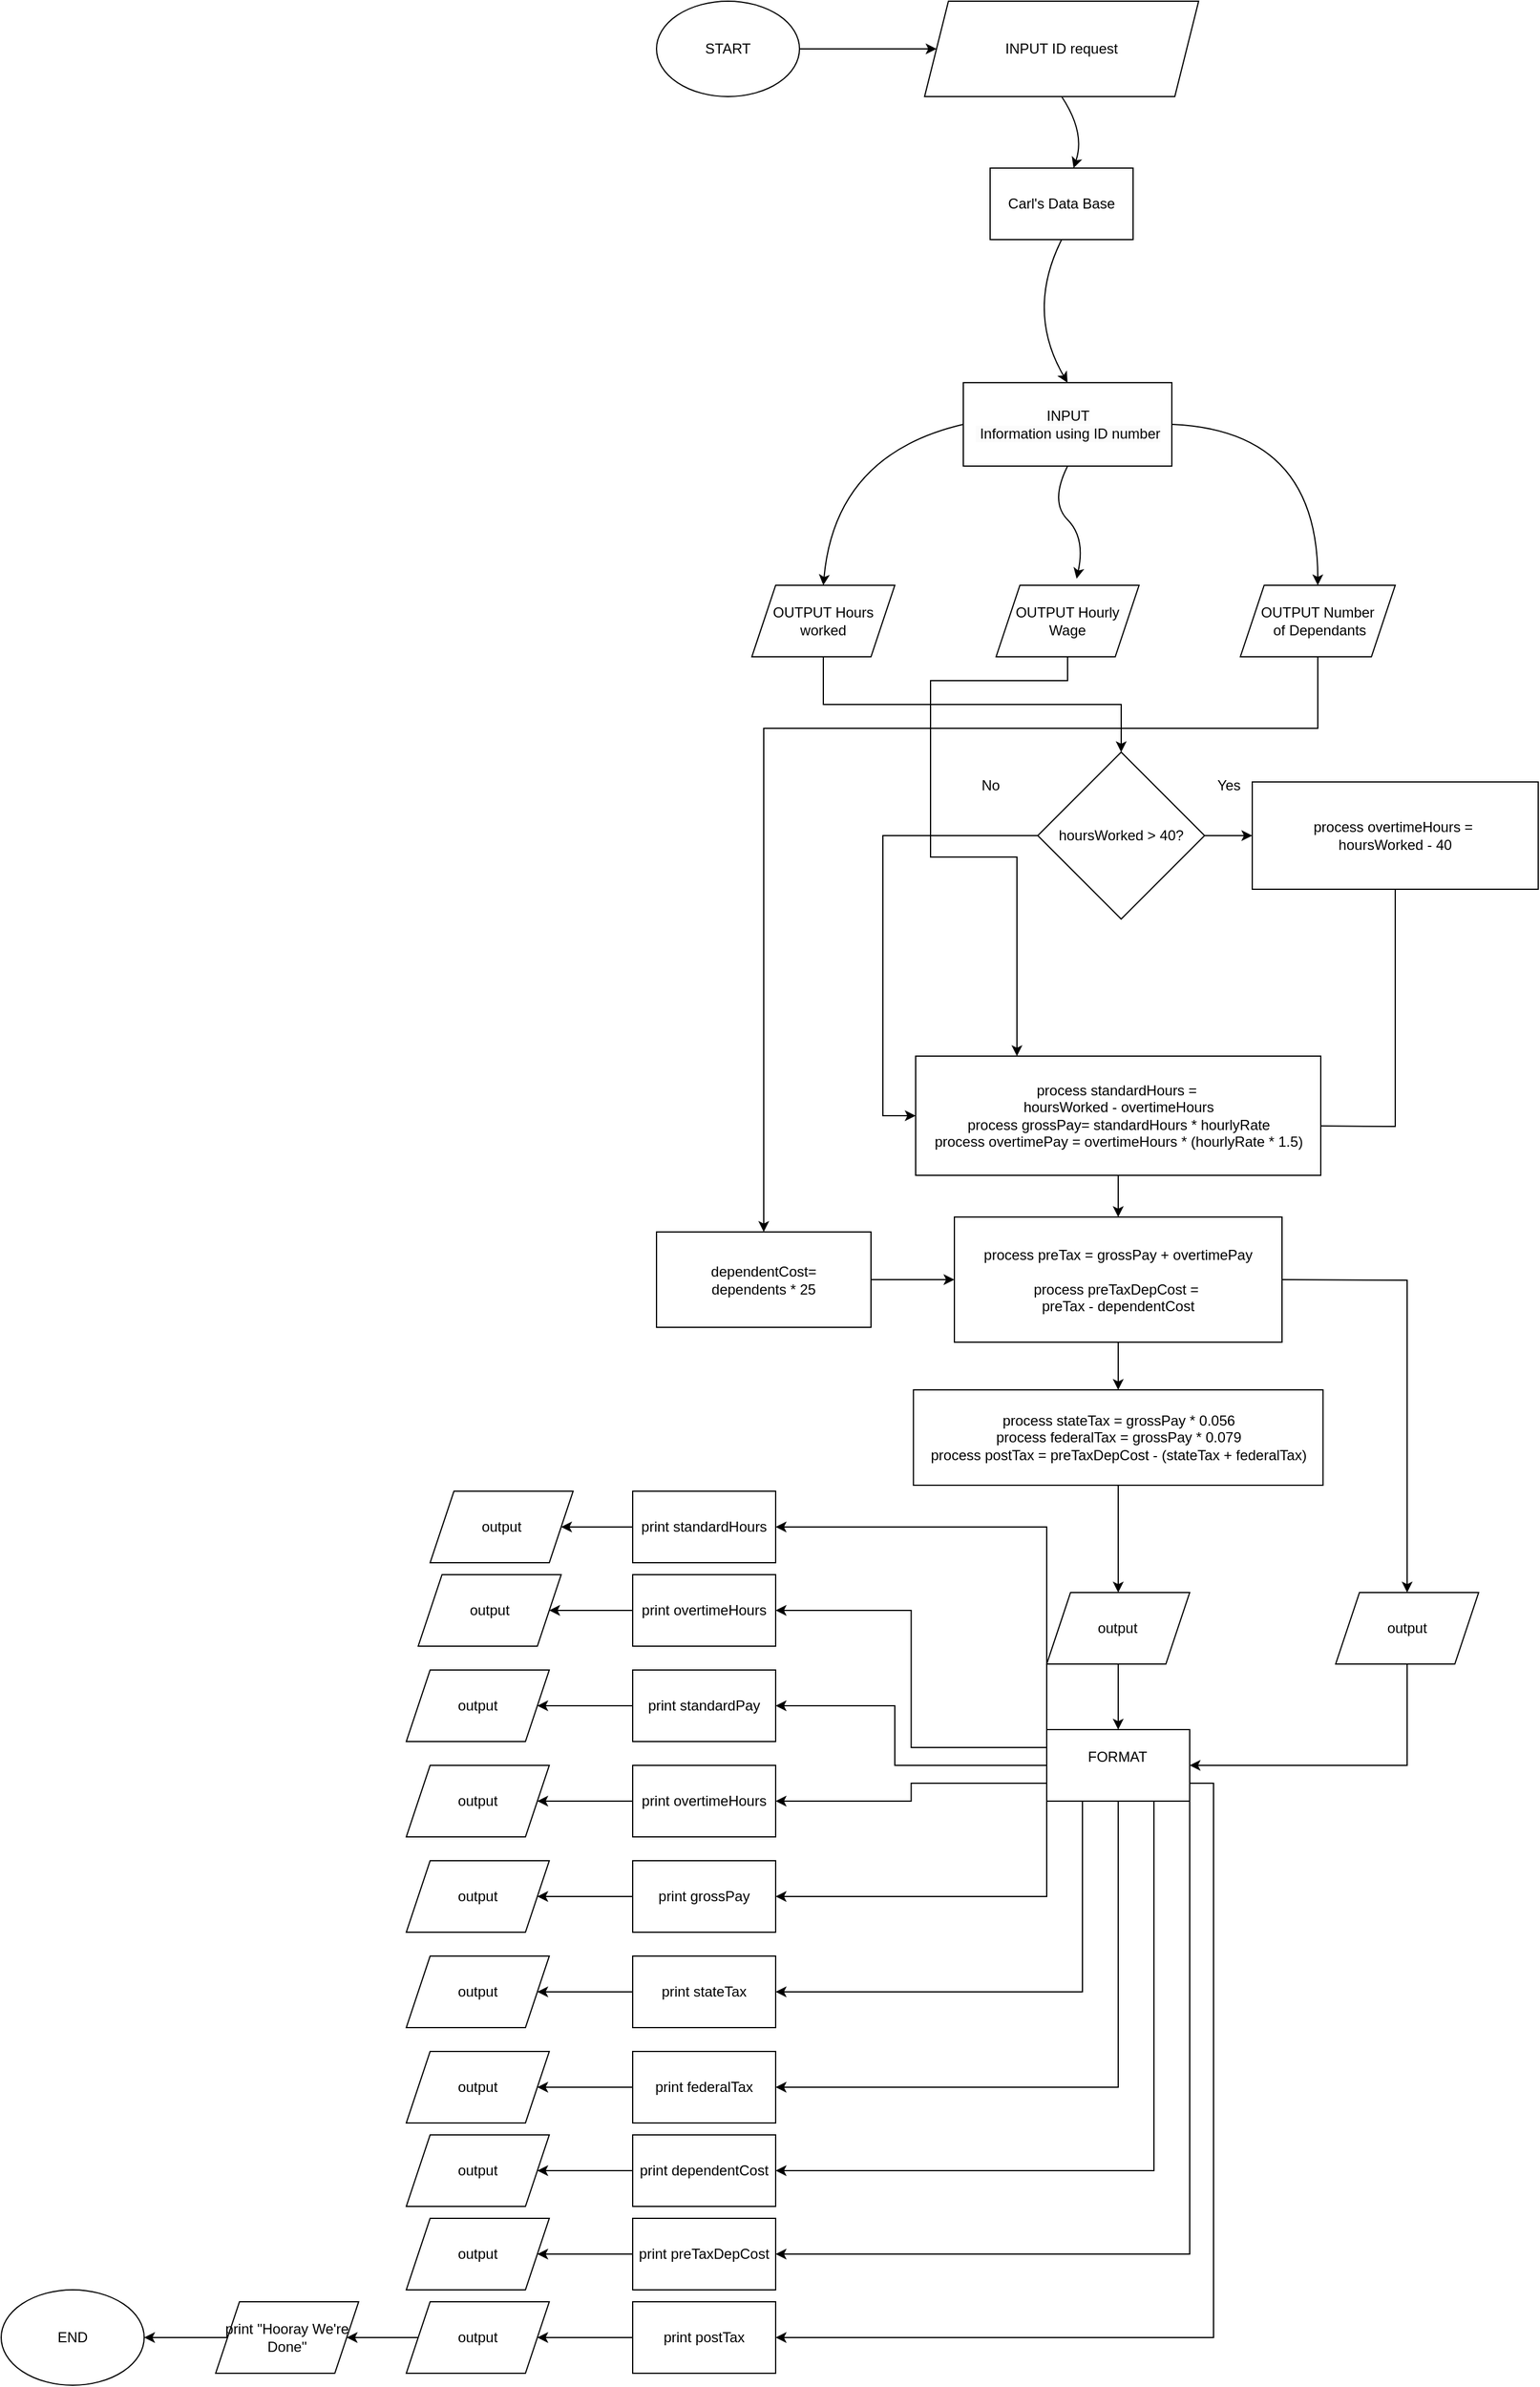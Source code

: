 <mxfile version="24.7.12">
  <diagram name="Page-1" id="esMmEqDtiHe8ynMrBO5d">
    <mxGraphModel dx="1203" dy="1135" grid="1" gridSize="10" guides="1" tooltips="1" connect="1" arrows="1" fold="1" page="1" pageScale="2" pageWidth="850" pageHeight="1100" math="0" shadow="0">
      <root>
        <mxCell id="0" />
        <mxCell id="1" parent="0" />
        <mxCell id="Tp-x2qTyDvBHqINrgSqc-6" value="" style="edgeStyle=orthogonalEdgeStyle;rounded=0;orthogonalLoop=1;jettySize=auto;html=1;" edge="1" parent="1" source="Tp-x2qTyDvBHqINrgSqc-8">
          <mxGeometry relative="1" as="geometry">
            <mxPoint x="1310" y="710" as="targetPoint" />
          </mxGeometry>
        </mxCell>
        <mxCell id="Tp-x2qTyDvBHqINrgSqc-7" style="edgeStyle=orthogonalEdgeStyle;rounded=0;orthogonalLoop=1;jettySize=auto;html=1;entryX=0;entryY=0.5;entryDx=0;entryDy=0;exitX=0;exitY=0.5;exitDx=0;exitDy=0;" edge="1" parent="1" source="Tp-x2qTyDvBHqINrgSqc-8" target="Tp-x2qTyDvBHqINrgSqc-15">
          <mxGeometry relative="1" as="geometry">
            <mxPoint x="1049.95" y="1005" as="targetPoint" />
            <mxPoint x="1130.003" y="825.053" as="sourcePoint" />
            <Array as="points">
              <mxPoint x="1000" y="710" />
              <mxPoint x="1000" y="945" />
            </Array>
          </mxGeometry>
        </mxCell>
        <mxCell id="Tp-x2qTyDvBHqINrgSqc-8" value="hoursWorked &amp;gt; 40?" style="rhombus;whiteSpace=wrap;html=1;" vertex="1" parent="1">
          <mxGeometry x="1130" y="640" width="140" height="140" as="geometry" />
        </mxCell>
        <mxCell id="Tp-x2qTyDvBHqINrgSqc-9" value="" style="edgeStyle=orthogonalEdgeStyle;rounded=0;orthogonalLoop=1;jettySize=auto;html=1;" edge="1" parent="1" source="Tp-x2qTyDvBHqINrgSqc-10" target="Tp-x2qTyDvBHqINrgSqc-13">
          <mxGeometry relative="1" as="geometry" />
        </mxCell>
        <mxCell id="Tp-x2qTyDvBHqINrgSqc-10" value="&lt;span style=&quot;background-color: initial;&quot;&gt;process preTax = grossPay + overtimePay&lt;br&gt;&lt;br&gt;process preTaxDepCost =&amp;nbsp;&lt;/span&gt;&lt;div&gt;preTax - dependentCost&lt;/div&gt;" style="shape=label;whiteSpace=wrap;html=1;fixedSize=1;rounded=0;" vertex="1" parent="1">
          <mxGeometry x="1060" y="1030" width="275" height="105" as="geometry" />
        </mxCell>
        <mxCell id="Tp-x2qTyDvBHqINrgSqc-11" value="" style="endArrow=classic;html=1;rounded=0;exitX=0.5;exitY=1;exitDx=0;exitDy=0;entryX=0.964;entryY=0.585;entryDx=0;entryDy=0;entryPerimeter=0;" edge="1" parent="1" target="Tp-x2qTyDvBHqINrgSqc-15">
          <mxGeometry width="50" height="50" relative="1" as="geometry">
            <mxPoint x="1430" y="755" as="sourcePoint" />
            <mxPoint x="1200" y="915" as="targetPoint" />
            <Array as="points">
              <mxPoint x="1430" y="954" />
            </Array>
          </mxGeometry>
        </mxCell>
        <mxCell id="Tp-x2qTyDvBHqINrgSqc-12" value="" style="edgeStyle=orthogonalEdgeStyle;rounded=0;orthogonalLoop=1;jettySize=auto;html=1;" edge="1" parent="1" source="Tp-x2qTyDvBHqINrgSqc-13" target="Tp-x2qTyDvBHqINrgSqc-22">
          <mxGeometry relative="1" as="geometry" />
        </mxCell>
        <mxCell id="Tp-x2qTyDvBHqINrgSqc-13" value="process stateTax = grossPay * 0.056&lt;div&gt;process federalTax = grossPay * 0.079&lt;/div&gt;&lt;div&gt;process postTax = preTaxDepCost - (stateTax + federalTax)&lt;/div&gt;" style="shape=label;whiteSpace=wrap;html=1;fixedSize=1;rounded=0;" vertex="1" parent="1">
          <mxGeometry x="1025.63" y="1175" width="343.75" height="80" as="geometry" />
        </mxCell>
        <mxCell id="Tp-x2qTyDvBHqINrgSqc-14" value="" style="edgeStyle=orthogonalEdgeStyle;rounded=0;orthogonalLoop=1;jettySize=auto;html=1;" edge="1" parent="1" source="Tp-x2qTyDvBHqINrgSqc-15" target="Tp-x2qTyDvBHqINrgSqc-10">
          <mxGeometry relative="1" as="geometry" />
        </mxCell>
        <mxCell id="Tp-x2qTyDvBHqINrgSqc-15" value="&lt;div&gt;process standardHours =&amp;nbsp;&lt;br&gt;hoursWorked - overtimeHours&lt;br&gt;process grossPay= standardHours * hourlyRate&lt;/div&gt;&lt;div&gt;process overtimePay = overtimeHours * (hourlyRate * 1.5)&lt;br&gt;&lt;/div&gt;" style="shape=label;whiteSpace=wrap;html=1;fixedSize=1;rounded=0;" vertex="1" parent="1">
          <mxGeometry x="1027.5" y="895" width="340" height="100" as="geometry" />
        </mxCell>
        <mxCell id="Tp-x2qTyDvBHqINrgSqc-16" value="" style="edgeStyle=orthogonalEdgeStyle;rounded=0;orthogonalLoop=1;jettySize=auto;html=1;" edge="1" parent="1" source="Tp-x2qTyDvBHqINrgSqc-17" target="Tp-x2qTyDvBHqINrgSqc-10">
          <mxGeometry relative="1" as="geometry" />
        </mxCell>
        <mxCell id="Tp-x2qTyDvBHqINrgSqc-17" value="dependentCost= &lt;br&gt;dependents * 25" style="shape=label;whiteSpace=wrap;html=1;fixedSize=1;rounded=0;" vertex="1" parent="1">
          <mxGeometry x="810" y="1042.5" width="180" height="80" as="geometry" />
        </mxCell>
        <mxCell id="Tp-x2qTyDvBHqINrgSqc-18" value="Yes" style="text;html=1;align=center;verticalAlign=middle;resizable=0;points=[];autosize=1;strokeColor=none;fillColor=none;" vertex="1" parent="1">
          <mxGeometry x="1270" y="653" width="40" height="30" as="geometry" />
        </mxCell>
        <mxCell id="Tp-x2qTyDvBHqINrgSqc-19" value="No" style="text;html=1;align=center;verticalAlign=middle;resizable=0;points=[];autosize=1;strokeColor=none;fillColor=none;" vertex="1" parent="1">
          <mxGeometry x="1070" y="653" width="40" height="30" as="geometry" />
        </mxCell>
        <mxCell id="Tp-x2qTyDvBHqINrgSqc-20" value="" style="endArrow=classic;html=1;rounded=0;exitX=1;exitY=0.5;exitDx=0;exitDy=0;entryX=0.5;entryY=0;entryDx=0;entryDy=0;" edge="1" parent="1" source="Tp-x2qTyDvBHqINrgSqc-10" target="Tp-x2qTyDvBHqINrgSqc-21">
          <mxGeometry width="50" height="50" relative="1" as="geometry">
            <mxPoint x="1230" y="1175" as="sourcePoint" />
            <mxPoint x="1440" y="1365" as="targetPoint" />
            <Array as="points">
              <mxPoint x="1440" y="1083" />
            </Array>
          </mxGeometry>
        </mxCell>
        <mxCell id="Tp-x2qTyDvBHqINrgSqc-87" style="edgeStyle=orthogonalEdgeStyle;rounded=0;orthogonalLoop=1;jettySize=auto;html=1;exitX=0.5;exitY=1;exitDx=0;exitDy=0;entryX=1;entryY=0.5;entryDx=0;entryDy=0;" edge="1" parent="1" source="Tp-x2qTyDvBHqINrgSqc-21" target="Tp-x2qTyDvBHqINrgSqc-85">
          <mxGeometry relative="1" as="geometry" />
        </mxCell>
        <mxCell id="Tp-x2qTyDvBHqINrgSqc-21" value="output" style="rounded=0;whiteSpace=wrap;html=1;shape=parallelogram;perimeter=parallelogramPerimeter;fixedSize=1;" vertex="1" parent="1">
          <mxGeometry x="1380" y="1345" width="120" height="60" as="geometry" />
        </mxCell>
        <mxCell id="Tp-x2qTyDvBHqINrgSqc-86" value="" style="edgeStyle=orthogonalEdgeStyle;rounded=0;orthogonalLoop=1;jettySize=auto;html=1;" edge="1" parent="1" source="Tp-x2qTyDvBHqINrgSqc-22" target="Tp-x2qTyDvBHqINrgSqc-85">
          <mxGeometry relative="1" as="geometry" />
        </mxCell>
        <mxCell id="Tp-x2qTyDvBHqINrgSqc-22" value="output" style="whiteSpace=wrap;html=1;shape=parallelogram;perimeter=parallelogramPerimeter;fixedSize=1;" vertex="1" parent="1">
          <mxGeometry x="1137.495" y="1345" width="120" height="60" as="geometry" />
        </mxCell>
        <mxCell id="Tp-x2qTyDvBHqINrgSqc-35" value="Carl&#39;s Data Base" style="rounded=0;whiteSpace=wrap;html=1;" vertex="1" parent="1">
          <mxGeometry x="1090" y="150" width="120" height="60" as="geometry" />
        </mxCell>
        <mxCell id="Tp-x2qTyDvBHqINrgSqc-48" style="edgeStyle=orthogonalEdgeStyle;rounded=0;orthogonalLoop=1;jettySize=auto;html=1;exitX=0.5;exitY=1;exitDx=0;exitDy=0;entryX=0.5;entryY=0;entryDx=0;entryDy=0;" edge="1" parent="1" source="Tp-x2qTyDvBHqINrgSqc-36" target="Tp-x2qTyDvBHqINrgSqc-8">
          <mxGeometry relative="1" as="geometry" />
        </mxCell>
        <mxCell id="Tp-x2qTyDvBHqINrgSqc-36" value="OUTPUT Hours worked" style="shape=parallelogram;perimeter=parallelogramPerimeter;whiteSpace=wrap;html=1;fixedSize=1;rounded=0;" vertex="1" parent="1">
          <mxGeometry x="890" y="500" width="120" height="60" as="geometry" />
        </mxCell>
        <mxCell id="Tp-x2qTyDvBHqINrgSqc-51" style="edgeStyle=orthogonalEdgeStyle;rounded=0;orthogonalLoop=1;jettySize=auto;html=1;exitX=0.5;exitY=1;exitDx=0;exitDy=0;entryX=0.25;entryY=0;entryDx=0;entryDy=0;" edge="1" parent="1" source="Tp-x2qTyDvBHqINrgSqc-37" target="Tp-x2qTyDvBHqINrgSqc-15">
          <mxGeometry relative="1" as="geometry">
            <Array as="points">
              <mxPoint x="1155" y="580" />
              <mxPoint x="1040" y="580" />
              <mxPoint x="1040" y="728" />
              <mxPoint x="1113" y="728" />
            </Array>
          </mxGeometry>
        </mxCell>
        <mxCell id="Tp-x2qTyDvBHqINrgSqc-37" value="OUTPUT Hourly Wage" style="shape=parallelogram;perimeter=parallelogramPerimeter;whiteSpace=wrap;html=1;fixedSize=1;rounded=0;" vertex="1" parent="1">
          <mxGeometry x="1095" y="500" width="120" height="60" as="geometry" />
        </mxCell>
        <mxCell id="Tp-x2qTyDvBHqINrgSqc-47" style="edgeStyle=orthogonalEdgeStyle;rounded=0;orthogonalLoop=1;jettySize=auto;html=1;exitX=0.5;exitY=1;exitDx=0;exitDy=0;entryX=0.5;entryY=0;entryDx=0;entryDy=0;" edge="1" parent="1" source="Tp-x2qTyDvBHqINrgSqc-38" target="Tp-x2qTyDvBHqINrgSqc-17">
          <mxGeometry relative="1" as="geometry">
            <Array as="points">
              <mxPoint x="1365" y="620" />
              <mxPoint x="900" y="620" />
            </Array>
          </mxGeometry>
        </mxCell>
        <mxCell id="Tp-x2qTyDvBHqINrgSqc-38" value="OUTPUT Number&lt;div&gt;&amp;nbsp;of Dependants&lt;/div&gt;" style="shape=parallelogram;perimeter=parallelogramPerimeter;whiteSpace=wrap;html=1;fixedSize=1;rounded=0;" vertex="1" parent="1">
          <mxGeometry x="1300" y="500" width="130" height="60" as="geometry" />
        </mxCell>
        <mxCell id="Tp-x2qTyDvBHqINrgSqc-39" value="" style="endArrow=classic;html=1;rounded=0;entryX=0.563;entryY=-0.092;entryDx=0;entryDy=0;entryPerimeter=0;exitX=0.5;exitY=1;exitDx=0;exitDy=0;curved=1;" edge="1" parent="1" source="Tp-x2qTyDvBHqINrgSqc-45" target="Tp-x2qTyDvBHqINrgSqc-37">
          <mxGeometry width="50" height="50" relative="1" as="geometry">
            <mxPoint x="1150" y="440" as="sourcePoint" />
            <mxPoint x="1240" y="320" as="targetPoint" />
            <Array as="points">
              <mxPoint x="1140" y="430" />
              <mxPoint x="1170" y="460" />
            </Array>
          </mxGeometry>
        </mxCell>
        <mxCell id="Tp-x2qTyDvBHqINrgSqc-40" value="" style="endArrow=classic;html=1;rounded=0;entryX=0.5;entryY=0;entryDx=0;entryDy=0;exitX=0;exitY=0.5;exitDx=0;exitDy=0;curved=1;" edge="1" parent="1" source="Tp-x2qTyDvBHqINrgSqc-45" target="Tp-x2qTyDvBHqINrgSqc-36">
          <mxGeometry width="50" height="50" relative="1" as="geometry">
            <mxPoint x="1155" y="400" as="sourcePoint" />
            <mxPoint x="1240" y="320" as="targetPoint" />
            <Array as="points">
              <mxPoint x="960" y="390" />
            </Array>
          </mxGeometry>
        </mxCell>
        <mxCell id="Tp-x2qTyDvBHqINrgSqc-41" value="" style="endArrow=classic;html=1;rounded=0;exitX=1;exitY=0.5;exitDx=0;exitDy=0;entryX=0.5;entryY=0;entryDx=0;entryDy=0;curved=1;" edge="1" parent="1" source="Tp-x2qTyDvBHqINrgSqc-45" target="Tp-x2qTyDvBHqINrgSqc-38">
          <mxGeometry width="50" height="50" relative="1" as="geometry">
            <mxPoint x="1155" y="400" as="sourcePoint" />
            <mxPoint x="1240" y="320" as="targetPoint" />
            <Array as="points">
              <mxPoint x="1365" y="370" />
            </Array>
          </mxGeometry>
        </mxCell>
        <mxCell id="Tp-x2qTyDvBHqINrgSqc-43" value="INPUT ID request" style="shape=parallelogram;perimeter=parallelogramPerimeter;whiteSpace=wrap;html=1;fixedSize=1;rounded=0;" vertex="1" parent="1">
          <mxGeometry x="1035" y="10" width="230" height="80" as="geometry" />
        </mxCell>
        <mxCell id="Tp-x2qTyDvBHqINrgSqc-44" value="" style="endArrow=classic;html=1;rounded=0;exitX=0.5;exitY=1;exitDx=0;exitDy=0;curved=1;" edge="1" parent="1" source="Tp-x2qTyDvBHqINrgSqc-43" target="Tp-x2qTyDvBHqINrgSqc-35">
          <mxGeometry width="50" height="50" relative="1" as="geometry">
            <mxPoint x="1170" y="370" as="sourcePoint" />
            <mxPoint x="1220" y="320" as="targetPoint" />
            <Array as="points">
              <mxPoint x="1170" y="120" />
            </Array>
          </mxGeometry>
        </mxCell>
        <mxCell id="Tp-x2qTyDvBHqINrgSqc-45" value="&lt;br&gt;&lt;span style=&quot;color: rgb(0, 0, 0); font-family: Helvetica; font-size: 12px; font-style: normal; font-variant-ligatures: normal; font-variant-caps: normal; font-weight: 400; letter-spacing: normal; orphans: 2; text-align: center; text-indent: 0px; text-transform: none; widows: 2; word-spacing: 0px; -webkit-text-stroke-width: 0px; white-space: normal; background-color: rgb(251, 251, 251); text-decoration-thickness: initial; text-decoration-style: initial; text-decoration-color: initial; display: inline !important; float: none;&quot;&gt;INPUT&lt;/span&gt;&lt;div&gt;&lt;span style=&quot;color: rgb(0, 0, 0); font-family: Helvetica; font-size: 12px; font-style: normal; font-variant-ligatures: normal; font-variant-caps: normal; font-weight: 400; letter-spacing: normal; orphans: 2; text-align: center; text-indent: 0px; text-transform: none; widows: 2; word-spacing: 0px; -webkit-text-stroke-width: 0px; white-space: normal; background-color: rgb(251, 251, 251); text-decoration-thickness: initial; text-decoration-style: initial; text-decoration-color: initial; display: inline !important; float: none;&quot;&gt;&amp;nbsp;Information using ID number&lt;/span&gt;&lt;br&gt;&lt;br&gt;&lt;/div&gt;" style="rounded=0;whiteSpace=wrap;html=1;" vertex="1" parent="1">
          <mxGeometry x="1067.5" y="330" width="175" height="70" as="geometry" />
        </mxCell>
        <mxCell id="Tp-x2qTyDvBHqINrgSqc-46" value="" style="endArrow=classic;html=1;rounded=0;exitX=0.5;exitY=1;exitDx=0;exitDy=0;entryX=0.5;entryY=0;entryDx=0;entryDy=0;curved=1;" edge="1" parent="1" source="Tp-x2qTyDvBHqINrgSqc-35" target="Tp-x2qTyDvBHqINrgSqc-45">
          <mxGeometry width="50" height="50" relative="1" as="geometry">
            <mxPoint x="1170" y="370" as="sourcePoint" />
            <mxPoint x="1220" y="320" as="targetPoint" />
            <Array as="points">
              <mxPoint x="1120" y="270" />
            </Array>
          </mxGeometry>
        </mxCell>
        <mxCell id="Tp-x2qTyDvBHqINrgSqc-50" value="process overtimeHours =&amp;nbsp;&lt;br&gt;hoursWorked - 40" style="shape=label;whiteSpace=wrap;html=1;fixedSize=1;rounded=0;" vertex="1" parent="1">
          <mxGeometry x="1310" y="665" width="240" height="90" as="geometry" />
        </mxCell>
        <mxCell id="Tp-x2qTyDvBHqINrgSqc-53" style="edgeStyle=orthogonalEdgeStyle;rounded=0;orthogonalLoop=1;jettySize=auto;html=1;exitX=1;exitY=0.5;exitDx=0;exitDy=0;" edge="1" parent="1" source="Tp-x2qTyDvBHqINrgSqc-52" target="Tp-x2qTyDvBHqINrgSqc-43">
          <mxGeometry relative="1" as="geometry" />
        </mxCell>
        <mxCell id="Tp-x2qTyDvBHqINrgSqc-52" value="START" style="ellipse;whiteSpace=wrap;html=1;" vertex="1" parent="1">
          <mxGeometry x="810" y="10" width="120" height="80" as="geometry" />
        </mxCell>
        <mxCell id="Tp-x2qTyDvBHqINrgSqc-81" value="" style="edgeStyle=orthogonalEdgeStyle;rounded=0;orthogonalLoop=1;jettySize=auto;html=1;" edge="1" parent="1" source="Tp-x2qTyDvBHqINrgSqc-54" target="Tp-x2qTyDvBHqINrgSqc-68">
          <mxGeometry relative="1" as="geometry" />
        </mxCell>
        <mxCell id="Tp-x2qTyDvBHqINrgSqc-54" value="print federalTax" style="rounded=0;whiteSpace=wrap;html=1;" vertex="1" parent="1">
          <mxGeometry x="790" y="1730" width="120" height="60" as="geometry" />
        </mxCell>
        <mxCell id="Tp-x2qTyDvBHqINrgSqc-80" value="" style="edgeStyle=orthogonalEdgeStyle;rounded=0;orthogonalLoop=1;jettySize=auto;html=1;" edge="1" parent="1" source="Tp-x2qTyDvBHqINrgSqc-55" target="Tp-x2qTyDvBHqINrgSqc-69">
          <mxGeometry relative="1" as="geometry" />
        </mxCell>
        <mxCell id="Tp-x2qTyDvBHqINrgSqc-55" value="print stateTax" style="rounded=0;whiteSpace=wrap;html=1;" vertex="1" parent="1">
          <mxGeometry x="790" y="1650" width="120" height="60" as="geometry" />
        </mxCell>
        <mxCell id="Tp-x2qTyDvBHqINrgSqc-79" value="" style="edgeStyle=orthogonalEdgeStyle;rounded=0;orthogonalLoop=1;jettySize=auto;html=1;" edge="1" parent="1" source="Tp-x2qTyDvBHqINrgSqc-56" target="Tp-x2qTyDvBHqINrgSqc-70">
          <mxGeometry relative="1" as="geometry" />
        </mxCell>
        <mxCell id="Tp-x2qTyDvBHqINrgSqc-56" value="print grossPay" style="rounded=0;whiteSpace=wrap;html=1;" vertex="1" parent="1">
          <mxGeometry x="790" y="1570" width="120" height="60" as="geometry" />
        </mxCell>
        <mxCell id="Tp-x2qTyDvBHqINrgSqc-78" value="" style="edgeStyle=orthogonalEdgeStyle;rounded=0;orthogonalLoop=1;jettySize=auto;html=1;" edge="1" parent="1" source="Tp-x2qTyDvBHqINrgSqc-57" target="Tp-x2qTyDvBHqINrgSqc-71">
          <mxGeometry relative="1" as="geometry" />
        </mxCell>
        <mxCell id="Tp-x2qTyDvBHqINrgSqc-57" value="print overtimeHours" style="rounded=0;whiteSpace=wrap;html=1;" vertex="1" parent="1">
          <mxGeometry x="790" y="1490" width="120" height="60" as="geometry" />
        </mxCell>
        <mxCell id="Tp-x2qTyDvBHqINrgSqc-77" value="" style="edgeStyle=orthogonalEdgeStyle;rounded=0;orthogonalLoop=1;jettySize=auto;html=1;" edge="1" parent="1" source="Tp-x2qTyDvBHqINrgSqc-58" target="Tp-x2qTyDvBHqINrgSqc-72">
          <mxGeometry relative="1" as="geometry" />
        </mxCell>
        <mxCell id="Tp-x2qTyDvBHqINrgSqc-58" value="print standardPay" style="rounded=0;whiteSpace=wrap;html=1;" vertex="1" parent="1">
          <mxGeometry x="790" y="1410" width="120" height="60" as="geometry" />
        </mxCell>
        <mxCell id="Tp-x2qTyDvBHqINrgSqc-76" value="" style="edgeStyle=orthogonalEdgeStyle;rounded=0;orthogonalLoop=1;jettySize=auto;html=1;" edge="1" parent="1" source="Tp-x2qTyDvBHqINrgSqc-59" target="Tp-x2qTyDvBHqINrgSqc-73">
          <mxGeometry relative="1" as="geometry" />
        </mxCell>
        <mxCell id="Tp-x2qTyDvBHqINrgSqc-59" value="print overtimeHours" style="rounded=0;whiteSpace=wrap;html=1;" vertex="1" parent="1">
          <mxGeometry x="790" y="1330" width="120" height="60" as="geometry" />
        </mxCell>
        <mxCell id="Tp-x2qTyDvBHqINrgSqc-75" value="" style="edgeStyle=orthogonalEdgeStyle;rounded=0;orthogonalLoop=1;jettySize=auto;html=1;" edge="1" parent="1" source="Tp-x2qTyDvBHqINrgSqc-60" target="Tp-x2qTyDvBHqINrgSqc-74">
          <mxGeometry relative="1" as="geometry" />
        </mxCell>
        <mxCell id="Tp-x2qTyDvBHqINrgSqc-60" value="print standardHours" style="rounded=0;whiteSpace=wrap;html=1;" vertex="1" parent="1">
          <mxGeometry x="790" y="1260" width="120" height="60" as="geometry" />
        </mxCell>
        <mxCell id="Tp-x2qTyDvBHqINrgSqc-82" value="" style="edgeStyle=orthogonalEdgeStyle;rounded=0;orthogonalLoop=1;jettySize=auto;html=1;" edge="1" parent="1" source="Tp-x2qTyDvBHqINrgSqc-61" target="Tp-x2qTyDvBHqINrgSqc-67">
          <mxGeometry relative="1" as="geometry" />
        </mxCell>
        <mxCell id="Tp-x2qTyDvBHqINrgSqc-61" value="print dependentCost" style="rounded=0;whiteSpace=wrap;html=1;" vertex="1" parent="1">
          <mxGeometry x="790" y="1800" width="120" height="60" as="geometry" />
        </mxCell>
        <mxCell id="Tp-x2qTyDvBHqINrgSqc-83" value="" style="edgeStyle=orthogonalEdgeStyle;rounded=0;orthogonalLoop=1;jettySize=auto;html=1;" edge="1" parent="1" source="Tp-x2qTyDvBHqINrgSqc-62" target="Tp-x2qTyDvBHqINrgSqc-66">
          <mxGeometry relative="1" as="geometry" />
        </mxCell>
        <mxCell id="Tp-x2qTyDvBHqINrgSqc-62" value="print preTaxDepCost" style="rounded=0;whiteSpace=wrap;html=1;" vertex="1" parent="1">
          <mxGeometry x="790" y="1870" width="120" height="60" as="geometry" />
        </mxCell>
        <mxCell id="Tp-x2qTyDvBHqINrgSqc-84" value="" style="edgeStyle=orthogonalEdgeStyle;rounded=0;orthogonalLoop=1;jettySize=auto;html=1;" edge="1" parent="1" source="Tp-x2qTyDvBHqINrgSqc-63" target="Tp-x2qTyDvBHqINrgSqc-65">
          <mxGeometry relative="1" as="geometry" />
        </mxCell>
        <mxCell id="Tp-x2qTyDvBHqINrgSqc-63" value="print postTax" style="rounded=0;whiteSpace=wrap;html=1;" vertex="1" parent="1">
          <mxGeometry x="790" y="1940" width="120" height="60" as="geometry" />
        </mxCell>
        <mxCell id="Tp-x2qTyDvBHqINrgSqc-99" value="" style="edgeStyle=orthogonalEdgeStyle;rounded=0;orthogonalLoop=1;jettySize=auto;html=1;" edge="1" parent="1" source="Tp-x2qTyDvBHqINrgSqc-65" target="Tp-x2qTyDvBHqINrgSqc-98">
          <mxGeometry relative="1" as="geometry" />
        </mxCell>
        <mxCell id="Tp-x2qTyDvBHqINrgSqc-65" value="output" style="whiteSpace=wrap;html=1;shape=parallelogram;perimeter=parallelogramPerimeter;fixedSize=1;" vertex="1" parent="1">
          <mxGeometry x="599.995" y="1940" width="120" height="60" as="geometry" />
        </mxCell>
        <mxCell id="Tp-x2qTyDvBHqINrgSqc-66" value="output" style="whiteSpace=wrap;html=1;shape=parallelogram;perimeter=parallelogramPerimeter;fixedSize=1;" vertex="1" parent="1">
          <mxGeometry x="599.995" y="1870" width="120" height="60" as="geometry" />
        </mxCell>
        <mxCell id="Tp-x2qTyDvBHqINrgSqc-67" value="output" style="whiteSpace=wrap;html=1;shape=parallelogram;perimeter=parallelogramPerimeter;fixedSize=1;" vertex="1" parent="1">
          <mxGeometry x="599.995" y="1800" width="120" height="60" as="geometry" />
        </mxCell>
        <mxCell id="Tp-x2qTyDvBHqINrgSqc-68" value="output" style="whiteSpace=wrap;html=1;shape=parallelogram;perimeter=parallelogramPerimeter;fixedSize=1;" vertex="1" parent="1">
          <mxGeometry x="599.995" y="1730" width="120" height="60" as="geometry" />
        </mxCell>
        <mxCell id="Tp-x2qTyDvBHqINrgSqc-69" value="output" style="whiteSpace=wrap;html=1;shape=parallelogram;perimeter=parallelogramPerimeter;fixedSize=1;" vertex="1" parent="1">
          <mxGeometry x="599.995" y="1650" width="120" height="60" as="geometry" />
        </mxCell>
        <mxCell id="Tp-x2qTyDvBHqINrgSqc-70" value="output" style="whiteSpace=wrap;html=1;shape=parallelogram;perimeter=parallelogramPerimeter;fixedSize=1;" vertex="1" parent="1">
          <mxGeometry x="599.995" y="1570" width="120" height="60" as="geometry" />
        </mxCell>
        <mxCell id="Tp-x2qTyDvBHqINrgSqc-71" value="output" style="whiteSpace=wrap;html=1;shape=parallelogram;perimeter=parallelogramPerimeter;fixedSize=1;" vertex="1" parent="1">
          <mxGeometry x="599.995" y="1490" width="120" height="60" as="geometry" />
        </mxCell>
        <mxCell id="Tp-x2qTyDvBHqINrgSqc-72" value="output" style="whiteSpace=wrap;html=1;shape=parallelogram;perimeter=parallelogramPerimeter;fixedSize=1;" vertex="1" parent="1">
          <mxGeometry x="599.995" y="1410" width="120" height="60" as="geometry" />
        </mxCell>
        <mxCell id="Tp-x2qTyDvBHqINrgSqc-73" value="output" style="whiteSpace=wrap;html=1;shape=parallelogram;perimeter=parallelogramPerimeter;fixedSize=1;" vertex="1" parent="1">
          <mxGeometry x="609.995" y="1330" width="120" height="60" as="geometry" />
        </mxCell>
        <mxCell id="Tp-x2qTyDvBHqINrgSqc-74" value="output" style="whiteSpace=wrap;html=1;shape=parallelogram;perimeter=parallelogramPerimeter;fixedSize=1;" vertex="1" parent="1">
          <mxGeometry x="619.995" y="1260" width="120" height="60" as="geometry" />
        </mxCell>
        <mxCell id="Tp-x2qTyDvBHqINrgSqc-88" style="edgeStyle=orthogonalEdgeStyle;rounded=0;orthogonalLoop=1;jettySize=auto;html=1;exitX=0;exitY=0;exitDx=0;exitDy=0;entryX=1;entryY=0.5;entryDx=0;entryDy=0;" edge="1" parent="1" source="Tp-x2qTyDvBHqINrgSqc-85" target="Tp-x2qTyDvBHqINrgSqc-60">
          <mxGeometry relative="1" as="geometry">
            <Array as="points">
              <mxPoint x="1138" y="1290" />
            </Array>
          </mxGeometry>
        </mxCell>
        <mxCell id="Tp-x2qTyDvBHqINrgSqc-89" style="edgeStyle=orthogonalEdgeStyle;rounded=0;orthogonalLoop=1;jettySize=auto;html=1;exitX=0;exitY=0.25;exitDx=0;exitDy=0;entryX=1;entryY=0.5;entryDx=0;entryDy=0;" edge="1" parent="1" source="Tp-x2qTyDvBHqINrgSqc-85" target="Tp-x2qTyDvBHqINrgSqc-59">
          <mxGeometry relative="1" as="geometry" />
        </mxCell>
        <mxCell id="Tp-x2qTyDvBHqINrgSqc-90" style="edgeStyle=orthogonalEdgeStyle;rounded=0;orthogonalLoop=1;jettySize=auto;html=1;exitX=0;exitY=0.5;exitDx=0;exitDy=0;entryX=1;entryY=0.5;entryDx=0;entryDy=0;" edge="1" parent="1" source="Tp-x2qTyDvBHqINrgSqc-85" target="Tp-x2qTyDvBHqINrgSqc-58">
          <mxGeometry relative="1" as="geometry">
            <Array as="points">
              <mxPoint x="1010" y="1490" />
              <mxPoint x="1010" y="1440" />
            </Array>
          </mxGeometry>
        </mxCell>
        <mxCell id="Tp-x2qTyDvBHqINrgSqc-91" style="edgeStyle=orthogonalEdgeStyle;rounded=0;orthogonalLoop=1;jettySize=auto;html=1;exitX=0;exitY=0.75;exitDx=0;exitDy=0;entryX=1;entryY=0.5;entryDx=0;entryDy=0;" edge="1" parent="1" source="Tp-x2qTyDvBHqINrgSqc-85" target="Tp-x2qTyDvBHqINrgSqc-57">
          <mxGeometry relative="1" as="geometry" />
        </mxCell>
        <mxCell id="Tp-x2qTyDvBHqINrgSqc-92" style="edgeStyle=orthogonalEdgeStyle;rounded=0;orthogonalLoop=1;jettySize=auto;html=1;exitX=0;exitY=1;exitDx=0;exitDy=0;entryX=1;entryY=0.5;entryDx=0;entryDy=0;" edge="1" parent="1" source="Tp-x2qTyDvBHqINrgSqc-85" target="Tp-x2qTyDvBHqINrgSqc-56">
          <mxGeometry relative="1" as="geometry" />
        </mxCell>
        <mxCell id="Tp-x2qTyDvBHqINrgSqc-93" style="edgeStyle=orthogonalEdgeStyle;rounded=0;orthogonalLoop=1;jettySize=auto;html=1;exitX=0.25;exitY=1;exitDx=0;exitDy=0;entryX=1;entryY=0.5;entryDx=0;entryDy=0;" edge="1" parent="1" source="Tp-x2qTyDvBHqINrgSqc-85" target="Tp-x2qTyDvBHqINrgSqc-55">
          <mxGeometry relative="1" as="geometry" />
        </mxCell>
        <mxCell id="Tp-x2qTyDvBHqINrgSqc-94" style="edgeStyle=orthogonalEdgeStyle;rounded=0;orthogonalLoop=1;jettySize=auto;html=1;exitX=0.5;exitY=1;exitDx=0;exitDy=0;entryX=1;entryY=0.5;entryDx=0;entryDy=0;" edge="1" parent="1" source="Tp-x2qTyDvBHqINrgSqc-85" target="Tp-x2qTyDvBHqINrgSqc-54">
          <mxGeometry relative="1" as="geometry" />
        </mxCell>
        <mxCell id="Tp-x2qTyDvBHqINrgSqc-95" style="edgeStyle=orthogonalEdgeStyle;rounded=0;orthogonalLoop=1;jettySize=auto;html=1;exitX=0.75;exitY=1;exitDx=0;exitDy=0;entryX=1;entryY=0.5;entryDx=0;entryDy=0;" edge="1" parent="1" source="Tp-x2qTyDvBHqINrgSqc-85" target="Tp-x2qTyDvBHqINrgSqc-61">
          <mxGeometry relative="1" as="geometry" />
        </mxCell>
        <mxCell id="Tp-x2qTyDvBHqINrgSqc-96" style="edgeStyle=orthogonalEdgeStyle;rounded=0;orthogonalLoop=1;jettySize=auto;html=1;exitX=1;exitY=1;exitDx=0;exitDy=0;entryX=1;entryY=0.5;entryDx=0;entryDy=0;" edge="1" parent="1" source="Tp-x2qTyDvBHqINrgSqc-85" target="Tp-x2qTyDvBHqINrgSqc-62">
          <mxGeometry relative="1" as="geometry" />
        </mxCell>
        <mxCell id="Tp-x2qTyDvBHqINrgSqc-97" style="edgeStyle=orthogonalEdgeStyle;rounded=0;orthogonalLoop=1;jettySize=auto;html=1;exitX=1;exitY=0.75;exitDx=0;exitDy=0;entryX=1;entryY=0.5;entryDx=0;entryDy=0;" edge="1" parent="1" source="Tp-x2qTyDvBHqINrgSqc-85" target="Tp-x2qTyDvBHqINrgSqc-63">
          <mxGeometry relative="1" as="geometry" />
        </mxCell>
        <mxCell id="Tp-x2qTyDvBHqINrgSqc-85" value="FORMAT&lt;div&gt;&lt;br&gt;&lt;/div&gt;" style="rounded=0;whiteSpace=wrap;html=1;" vertex="1" parent="1">
          <mxGeometry x="1137.49" y="1460" width="120" height="60" as="geometry" />
        </mxCell>
        <mxCell id="Tp-x2qTyDvBHqINrgSqc-101" value="" style="edgeStyle=orthogonalEdgeStyle;rounded=0;orthogonalLoop=1;jettySize=auto;html=1;" edge="1" parent="1" source="Tp-x2qTyDvBHqINrgSqc-98" target="Tp-x2qTyDvBHqINrgSqc-100">
          <mxGeometry relative="1" as="geometry" />
        </mxCell>
        <mxCell id="Tp-x2qTyDvBHqINrgSqc-98" value="print &quot;Hooray We&#39;re Done&quot;" style="shape=parallelogram;perimeter=parallelogramPerimeter;whiteSpace=wrap;html=1;fixedSize=1;" vertex="1" parent="1">
          <mxGeometry x="440" y="1940" width="120" height="60" as="geometry" />
        </mxCell>
        <mxCell id="Tp-x2qTyDvBHqINrgSqc-100" value="END" style="ellipse;whiteSpace=wrap;html=1;" vertex="1" parent="1">
          <mxGeometry x="260" y="1930" width="120" height="80" as="geometry" />
        </mxCell>
      </root>
    </mxGraphModel>
  </diagram>
</mxfile>
